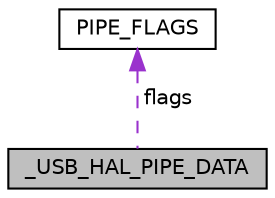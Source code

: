 digraph "_USB_HAL_PIPE_DATA"
{
  edge [fontname="Helvetica",fontsize="10",labelfontname="Helvetica",labelfontsize="10"];
  node [fontname="Helvetica",fontsize="10",shape=record];
  Node1 [label="_USB_HAL_PIPE_DATA",height=0.2,width=0.4,color="black", fillcolor="grey75", style="filled", fontcolor="black"];
  Node2 -> Node1 [dir="back",color="darkorchid3",fontsize="10",style="dashed",label=" flags" ,fontname="Helvetica"];
  Node2 [label="PIPE_FLAGS",height=0.2,width=0.4,color="black", fillcolor="white", style="filled",URL="$union_p_i_p_e___f_l_a_g_s.html"];
}
